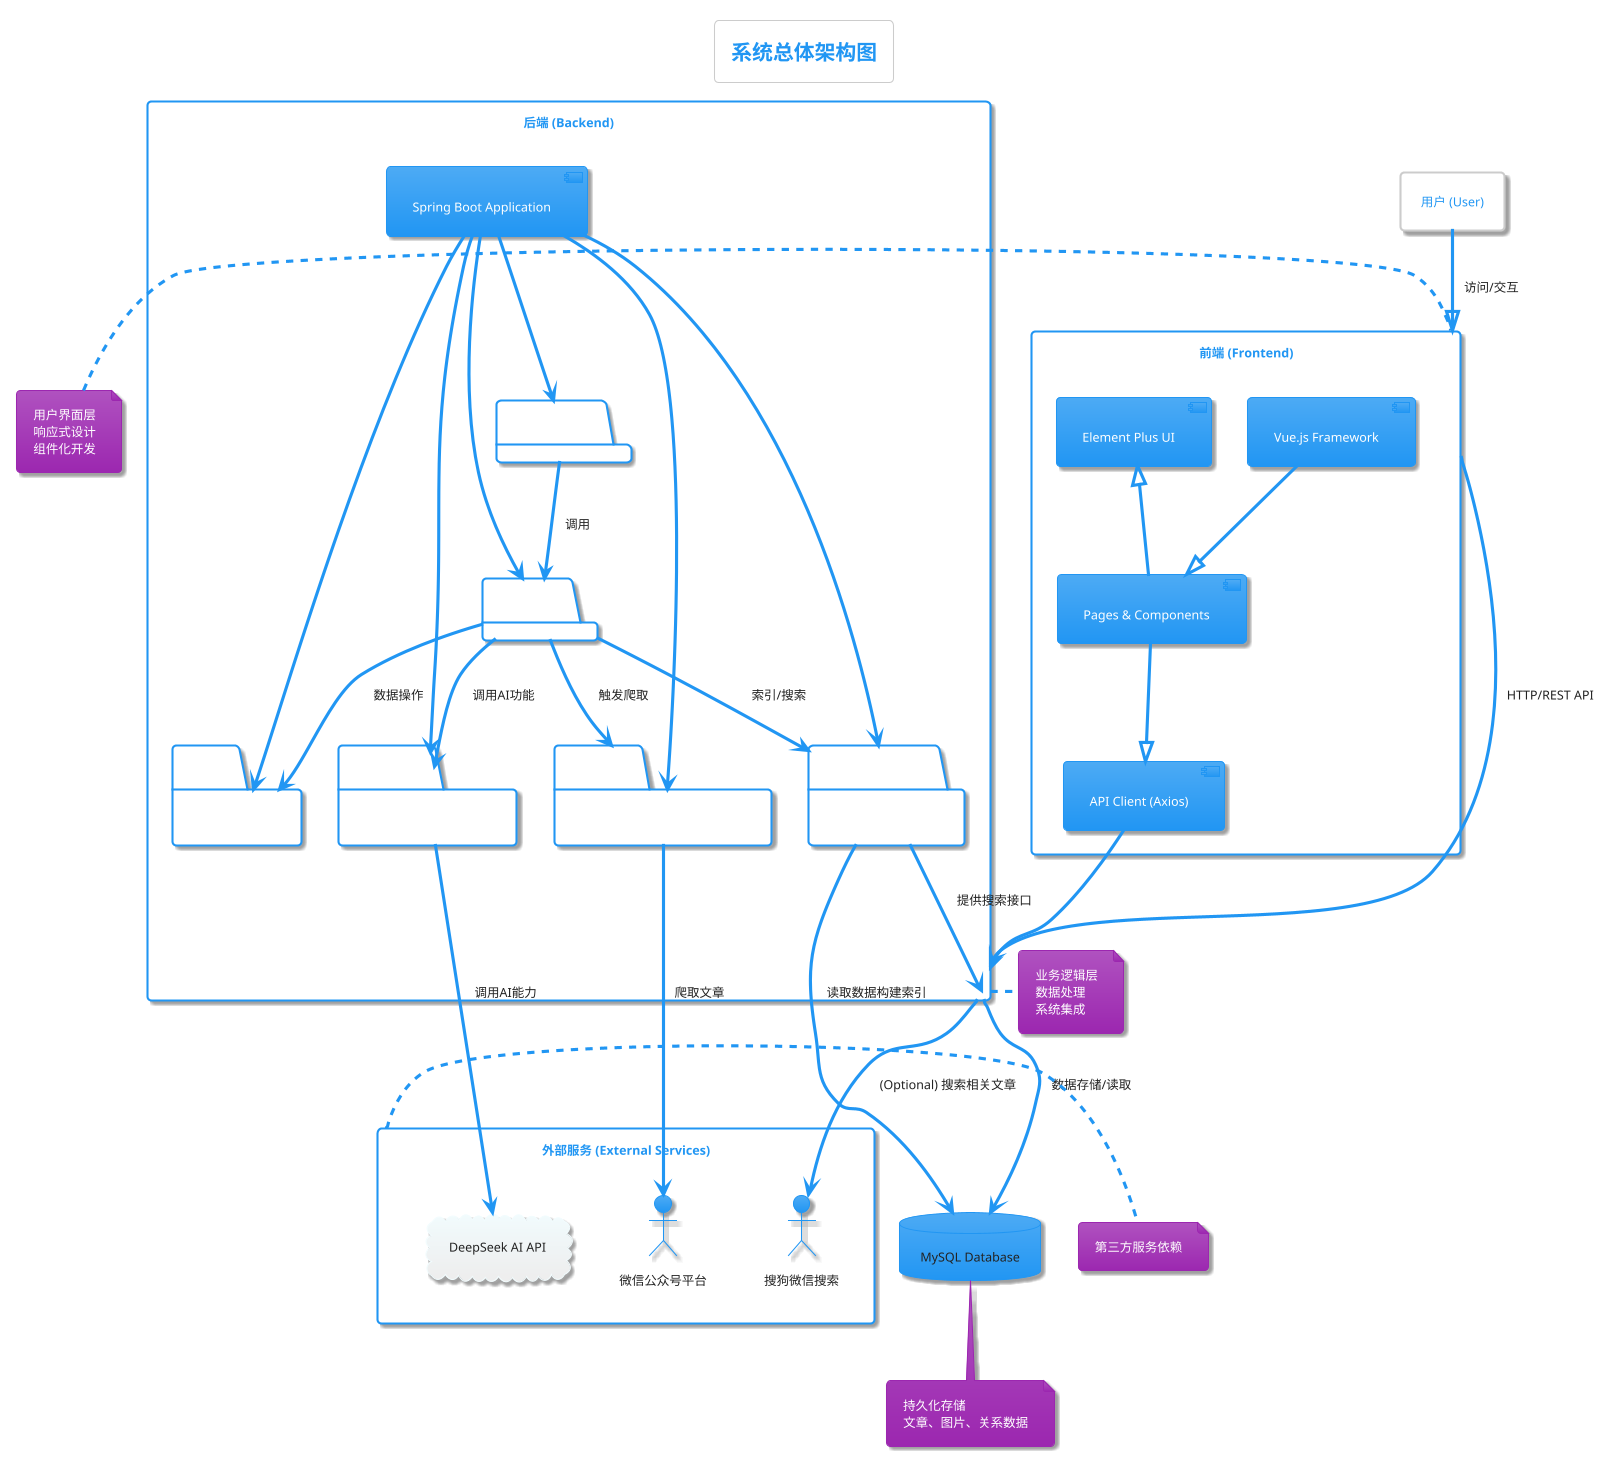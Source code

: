 @startuml
!theme materia

title 系统总体架构图

rectangle "用户 (User)" as User

rectangle "前端 (Frontend)" as Frontend {
  component "Vue.js Framework" as Vue
  component "Element Plus UI" as ElementPlus
  component "Pages & Components" as Pages
  component "API Client (Axios)" as AxiosClient
}

rectangle "后端 (Backend)" as Backend {
  component "Spring Boot Application" as SpringBootApp
  package "Controllers" as Controllers
  package "Services" as Services
  package "DAO/Mapper" as DAO
  package "Crawler Module (WebMagic)" as Crawler
  package "Lucene Module" as LuceneModule
  package "AI Service Integration" as AIService
}

database "MySQL Database" as MySQL

rectangle "外部服务 (External Services)" as External {
  actor "微信公众号平台" as WechatPlatform
  actor "搜狗微信搜索" as SogouSearch
  cloud "DeepSeek AI API" as DeepSeekAPI
}

User --|> Frontend : 访问/交互

Frontend --> Backend : HTTP/REST API
Vue --|> Pages
ElementPlus <|-- Pages
Pages --|> AxiosClient
AxiosClient --> Backend

Backend --> MySQL : 数据存储/读取
SpringBootApp --> Controllers
SpringBootApp --> Services
SpringBootApp --> DAO
SpringBootApp --> Crawler
SpringBootApp --> LuceneModule
SpringBootApp --> AIService

Controllers --> Services : 调用
Services --> DAO : 数据操作
Services --> Crawler : 触发爬取
Services --> LuceneModule : 索引/搜索
Services --> AIService : 调用AI功能

Crawler --> WechatPlatform : 爬取文章

LuceneModule --> MySQL : 读取数据构建索引
LuceneModule --> Backend : 提供搜索接口

AIService --> DeepSeekAPI : 调用AI能力

Backend --> SogouSearch : (Optional) 搜索相关文章

note left of Frontend
用户界面层
响应式设计
组件化开发
end note

note right of Backend
业务逻辑层
数据处理
系统集成
end note

note bottom of MySQL
持久化存储
文章、图片、关系数据
end note

note right of External
第三方服务依赖
end note

@enduml